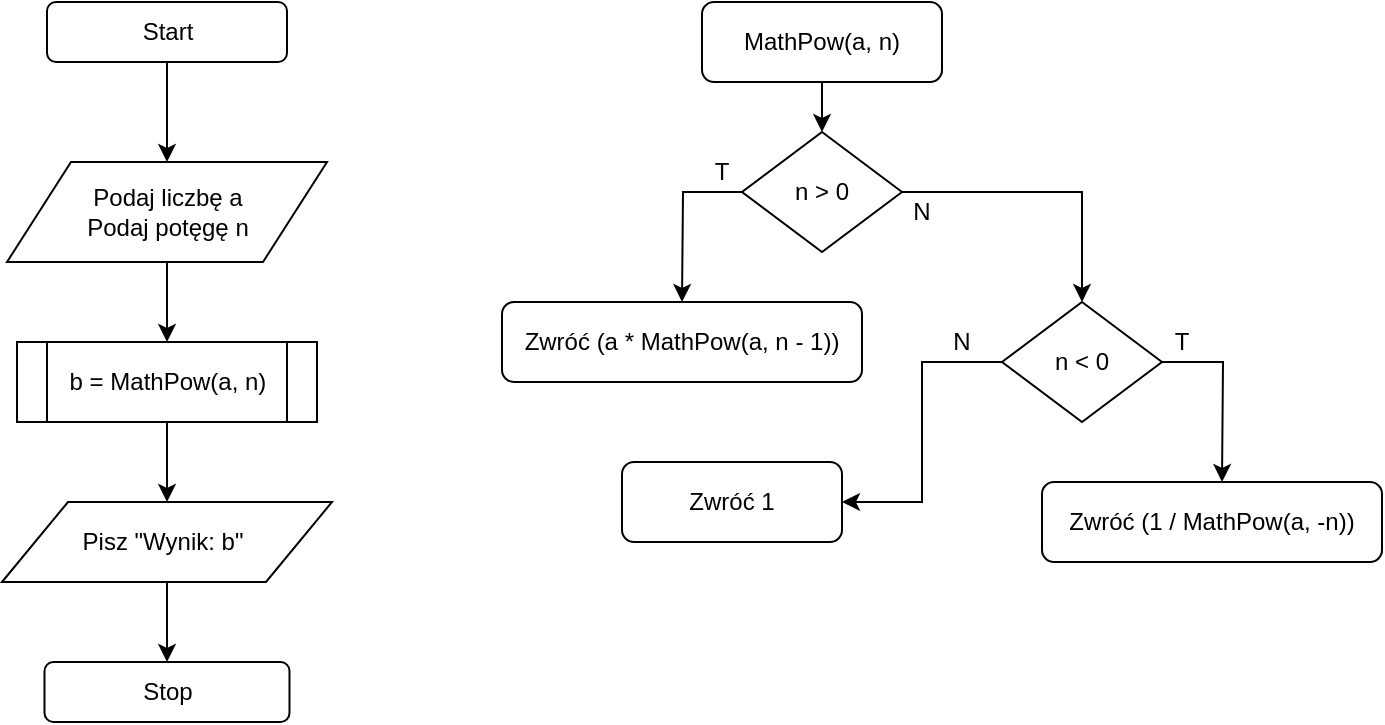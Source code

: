 <mxfile version="12.8.1" type="device"><diagram id="BaOYHdrolNsLB-qEGgK1" name="Page-1"><mxGraphModel dx="782" dy="738" grid="1" gridSize="10" guides="1" tooltips="1" connect="1" arrows="1" fold="1" page="1" pageScale="1" pageWidth="827" pageHeight="1169" math="0" shadow="0"><root><mxCell id="0"/><mxCell id="1" parent="0"/><mxCell id="hF2UoeAsvwlJldZwX-aJ-1" value="" style="rounded=1;whiteSpace=wrap;html=1;" parent="1" vertex="1"><mxGeometry x="102.5" y="40" width="120" height="30" as="geometry"/></mxCell><mxCell id="hF2UoeAsvwlJldZwX-aJ-2" value="Start" style="text;html=1;strokeColor=none;fillColor=none;align=center;verticalAlign=middle;whiteSpace=wrap;rounded=0;" parent="1" vertex="1"><mxGeometry x="142.5" y="45" width="40" height="20" as="geometry"/></mxCell><mxCell id="hF2UoeAsvwlJldZwX-aJ-3" value="" style="shape=parallelogram;perimeter=parallelogramPerimeter;whiteSpace=wrap;html=1;" parent="1" vertex="1"><mxGeometry x="82.5" y="120" width="160" height="50" as="geometry"/></mxCell><mxCell id="hF2UoeAsvwlJldZwX-aJ-4" value="Podaj liczbę a&lt;br&gt;Podaj potęgę n" style="text;html=1;strokeColor=none;fillColor=none;align=center;verticalAlign=middle;whiteSpace=wrap;rounded=0;" parent="1" vertex="1"><mxGeometry x="102.5" y="125" width="120" height="40" as="geometry"/></mxCell><mxCell id="hF2UoeAsvwlJldZwX-aJ-5" value="" style="endArrow=classic;html=1;exitX=0.5;exitY=1;exitDx=0;exitDy=0;entryX=0.5;entryY=0;entryDx=0;entryDy=0;" parent="1" source="hF2UoeAsvwlJldZwX-aJ-1" target="hF2UoeAsvwlJldZwX-aJ-3" edge="1"><mxGeometry width="50" height="50" relative="1" as="geometry"><mxPoint x="152.5" y="330" as="sourcePoint"/><mxPoint x="192.5" y="110" as="targetPoint"/></mxGeometry></mxCell><mxCell id="hF2UoeAsvwlJldZwX-aJ-6" value="" style="shape=process;whiteSpace=wrap;html=1;backgroundOutline=1;" parent="1" vertex="1"><mxGeometry x="87.5" y="210" width="150" height="40" as="geometry"/></mxCell><mxCell id="hF2UoeAsvwlJldZwX-aJ-7" value="b = MathPow(a, n)" style="text;html=1;strokeColor=none;fillColor=none;align=center;verticalAlign=middle;whiteSpace=wrap;rounded=0;" parent="1" vertex="1"><mxGeometry x="107.5" y="220" width="110" height="20" as="geometry"/></mxCell><mxCell id="hF2UoeAsvwlJldZwX-aJ-8" value="" style="endArrow=classic;html=1;exitX=0.5;exitY=1;exitDx=0;exitDy=0;entryX=0.5;entryY=0;entryDx=0;entryDy=0;" parent="1" source="hF2UoeAsvwlJldZwX-aJ-3" target="hF2UoeAsvwlJldZwX-aJ-6" edge="1"><mxGeometry width="50" height="50" relative="1" as="geometry"><mxPoint x="152.5" y="330" as="sourcePoint"/><mxPoint x="202.5" y="280" as="targetPoint"/></mxGeometry></mxCell><mxCell id="hF2UoeAsvwlJldZwX-aJ-9" value="" style="shape=parallelogram;perimeter=parallelogramPerimeter;whiteSpace=wrap;html=1;" parent="1" vertex="1"><mxGeometry x="80" y="290" width="165" height="40" as="geometry"/></mxCell><mxCell id="hF2UoeAsvwlJldZwX-aJ-10" value="Pisz &quot;Wynik: b&quot;" style="text;html=1;strokeColor=none;fillColor=none;align=center;verticalAlign=middle;whiteSpace=wrap;rounded=0;" parent="1" vertex="1"><mxGeometry x="102.5" y="300" width="115" height="20" as="geometry"/></mxCell><mxCell id="hF2UoeAsvwlJldZwX-aJ-11" value="" style="endArrow=classic;html=1;exitX=0.5;exitY=1;exitDx=0;exitDy=0;entryX=0.5;entryY=0;entryDx=0;entryDy=0;" parent="1" source="hF2UoeAsvwlJldZwX-aJ-6" target="hF2UoeAsvwlJldZwX-aJ-9" edge="1"><mxGeometry width="50" height="50" relative="1" as="geometry"><mxPoint x="142.5" y="340" as="sourcePoint"/><mxPoint x="162.5" y="280" as="targetPoint"/></mxGeometry></mxCell><mxCell id="hF2UoeAsvwlJldZwX-aJ-12" value="" style="rounded=1;whiteSpace=wrap;html=1;" parent="1" vertex="1"><mxGeometry x="430" y="40" width="120" height="40" as="geometry"/></mxCell><mxCell id="hF2UoeAsvwlJldZwX-aJ-13" value="MathPow(a, n)" style="text;html=1;strokeColor=none;fillColor=none;align=center;verticalAlign=middle;whiteSpace=wrap;rounded=0;" parent="1" vertex="1"><mxGeometry x="440" y="50" width="100" height="20" as="geometry"/></mxCell><mxCell id="hF2UoeAsvwlJldZwX-aJ-20" value="" style="edgeStyle=orthogonalEdgeStyle;rounded=0;orthogonalLoop=1;jettySize=auto;html=1;entryX=0.5;entryY=0;entryDx=0;entryDy=0;" parent="1" source="hF2UoeAsvwlJldZwX-aJ-14" target="hF2UoeAsvwlJldZwX-aJ-18" edge="1"><mxGeometry relative="1" as="geometry"><mxPoint x="610" y="135" as="targetPoint"/></mxGeometry></mxCell><mxCell id="hF2UoeAsvwlJldZwX-aJ-29" value="" style="edgeStyle=orthogonalEdgeStyle;rounded=0;orthogonalLoop=1;jettySize=auto;html=1;" parent="1" source="hF2UoeAsvwlJldZwX-aJ-14" edge="1"><mxGeometry relative="1" as="geometry"><mxPoint x="420" y="190" as="targetPoint"/></mxGeometry></mxCell><mxCell id="hF2UoeAsvwlJldZwX-aJ-14" value="" style="rhombus;whiteSpace=wrap;html=1;" parent="1" vertex="1"><mxGeometry x="450" y="105" width="80" height="60" as="geometry"/></mxCell><mxCell id="hF2UoeAsvwlJldZwX-aJ-15" value="" style="endArrow=classic;html=1;exitX=0.5;exitY=1;exitDx=0;exitDy=0;entryX=0.5;entryY=0;entryDx=0;entryDy=0;" parent="1" source="hF2UoeAsvwlJldZwX-aJ-12" target="hF2UoeAsvwlJldZwX-aJ-14" edge="1"><mxGeometry width="50" height="50" relative="1" as="geometry"><mxPoint x="310" y="340" as="sourcePoint"/><mxPoint x="360" y="290" as="targetPoint"/></mxGeometry></mxCell><mxCell id="hF2UoeAsvwlJldZwX-aJ-16" value="n &amp;gt; 0" style="text;html=1;strokeColor=none;fillColor=none;align=center;verticalAlign=middle;whiteSpace=wrap;rounded=0;" parent="1" vertex="1"><mxGeometry x="470" y="125" width="40" height="20" as="geometry"/></mxCell><mxCell id="hF2UoeAsvwlJldZwX-aJ-25" value="" style="edgeStyle=orthogonalEdgeStyle;rounded=0;orthogonalLoop=1;jettySize=auto;html=1;" parent="1" source="hF2UoeAsvwlJldZwX-aJ-18" edge="1"><mxGeometry relative="1" as="geometry"><mxPoint x="690" y="280" as="targetPoint"/></mxGeometry></mxCell><mxCell id="hF2UoeAsvwlJldZwX-aJ-31" value="" style="edgeStyle=orthogonalEdgeStyle;rounded=0;orthogonalLoop=1;jettySize=auto;html=1;" parent="1" source="hF2UoeAsvwlJldZwX-aJ-18" edge="1"><mxGeometry relative="1" as="geometry"><mxPoint x="500" y="290" as="targetPoint"/><Array as="points"><mxPoint x="540" y="220"/><mxPoint x="540" y="290"/></Array></mxGeometry></mxCell><mxCell id="hF2UoeAsvwlJldZwX-aJ-18" value="" style="rhombus;whiteSpace=wrap;html=1;" parent="1" vertex="1"><mxGeometry x="580" y="190" width="80" height="60" as="geometry"/></mxCell><mxCell id="hF2UoeAsvwlJldZwX-aJ-21" value="n &amp;lt; 0" style="text;html=1;strokeColor=none;fillColor=none;align=center;verticalAlign=middle;whiteSpace=wrap;rounded=0;" parent="1" vertex="1"><mxGeometry x="600" y="210" width="40" height="20" as="geometry"/></mxCell><mxCell id="hF2UoeAsvwlJldZwX-aJ-22" value="" style="rounded=1;whiteSpace=wrap;html=1;" parent="1" vertex="1"><mxGeometry x="330" y="190" width="180" height="40" as="geometry"/></mxCell><mxCell id="hF2UoeAsvwlJldZwX-aJ-23" value="" style="rounded=1;whiteSpace=wrap;html=1;" parent="1" vertex="1"><mxGeometry x="600" y="280" width="170" height="40" as="geometry"/></mxCell><mxCell id="hF2UoeAsvwlJldZwX-aJ-24" value="Zwróć (1 / MathPow(a, -n))" style="text;html=1;strokeColor=none;fillColor=none;align=center;verticalAlign=middle;whiteSpace=wrap;rounded=0;" parent="1" vertex="1"><mxGeometry x="610" y="290" width="150" height="20" as="geometry"/></mxCell><mxCell id="hF2UoeAsvwlJldZwX-aJ-26" value="N" style="text;html=1;strokeColor=none;fillColor=none;align=center;verticalAlign=middle;whiteSpace=wrap;rounded=0;" parent="1" vertex="1"><mxGeometry x="520" y="135" width="40" height="20" as="geometry"/></mxCell><mxCell id="hF2UoeAsvwlJldZwX-aJ-27" value="T" style="text;html=1;strokeColor=none;fillColor=none;align=center;verticalAlign=middle;whiteSpace=wrap;rounded=0;" parent="1" vertex="1"><mxGeometry x="650" y="200" width="40" height="20" as="geometry"/></mxCell><mxCell id="hF2UoeAsvwlJldZwX-aJ-30" value="Zwróć (a * MathPow(a, n - 1))" style="text;html=1;strokeColor=none;fillColor=none;align=center;verticalAlign=middle;whiteSpace=wrap;rounded=0;" parent="1" vertex="1"><mxGeometry x="340" y="200" width="160" height="20" as="geometry"/></mxCell><mxCell id="hF2UoeAsvwlJldZwX-aJ-32" value="" style="rounded=1;whiteSpace=wrap;html=1;" parent="1" vertex="1"><mxGeometry x="390" y="270" width="110" height="40" as="geometry"/></mxCell><mxCell id="hF2UoeAsvwlJldZwX-aJ-33" value="Zwróć 1" style="text;html=1;strokeColor=none;fillColor=none;align=center;verticalAlign=middle;whiteSpace=wrap;rounded=0;" parent="1" vertex="1"><mxGeometry x="420" y="280" width="50" height="20" as="geometry"/></mxCell><mxCell id="hF2UoeAsvwlJldZwX-aJ-34" value="T" style="text;html=1;strokeColor=none;fillColor=none;align=center;verticalAlign=middle;whiteSpace=wrap;rounded=0;" parent="1" vertex="1"><mxGeometry x="420" y="115" width="40" height="20" as="geometry"/></mxCell><mxCell id="hF2UoeAsvwlJldZwX-aJ-35" value="N" style="text;html=1;strokeColor=none;fillColor=none;align=center;verticalAlign=middle;whiteSpace=wrap;rounded=0;" parent="1" vertex="1"><mxGeometry x="540" y="200" width="40" height="20" as="geometry"/></mxCell><mxCell id="bFrmV2bgutF1Zab5AYC7-1" value="" style="rounded=1;whiteSpace=wrap;html=1;" vertex="1" parent="1"><mxGeometry x="101.25" y="370" width="122.5" height="30" as="geometry"/></mxCell><mxCell id="bFrmV2bgutF1Zab5AYC7-2" value="Stop" style="text;html=1;strokeColor=none;fillColor=none;align=center;verticalAlign=middle;whiteSpace=wrap;rounded=0;" vertex="1" parent="1"><mxGeometry x="142.5" y="375" width="40" height="20" as="geometry"/></mxCell><mxCell id="bFrmV2bgutF1Zab5AYC7-3" value="" style="endArrow=classic;html=1;exitX=0.5;exitY=1;exitDx=0;exitDy=0;entryX=0.5;entryY=0;entryDx=0;entryDy=0;" edge="1" parent="1" source="hF2UoeAsvwlJldZwX-aJ-9" target="bFrmV2bgutF1Zab5AYC7-1"><mxGeometry width="50" height="50" relative="1" as="geometry"><mxPoint x="380" y="300" as="sourcePoint"/><mxPoint x="260" y="360" as="targetPoint"/></mxGeometry></mxCell></root></mxGraphModel></diagram></mxfile>